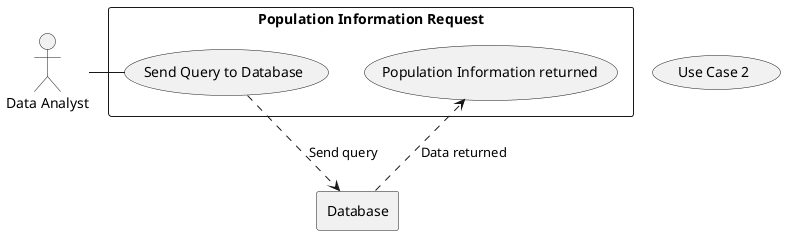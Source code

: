 @startuml
'https://plantuml.com/use-case-diagram

usecase "Use Case 2"
actor DA as "Data Analyst"
rectangle Database

rectangle "Population Information Request" {
    usecase UCa as "Population Information returned"
    usecase UC1 as "Send Query to Database"

    DA - UC1
    Database ..> UCa : Data returned
    UC1 ..> Database : Send query

}

@enduml